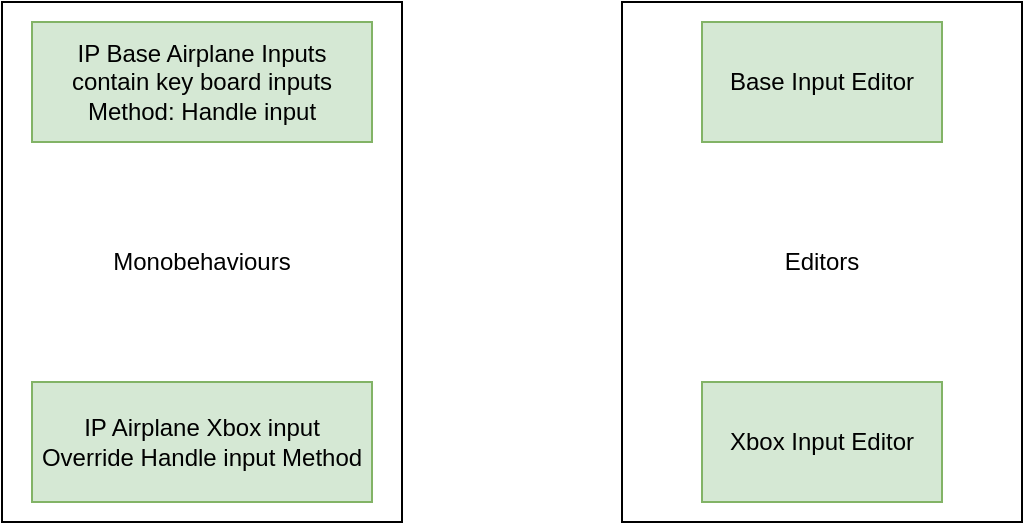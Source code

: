 <mxfile version="13.6.10" type="github">
  <diagram id="UIcYX_llFcmOX13Do89k" name="Page-1">
    <mxGraphModel dx="1102" dy="582" grid="1" gridSize="10" guides="1" tooltips="1" connect="1" arrows="1" fold="1" page="1" pageScale="1" pageWidth="827" pageHeight="1169" math="0" shadow="0">
      <root>
        <mxCell id="0" />
        <mxCell id="1" parent="0" />
        <mxCell id="HueaLsdCbIul2nFoNvsX-7" value="Editors" style="rounded=0;whiteSpace=wrap;html=1;" parent="1" vertex="1">
          <mxGeometry x="468" y="190" width="200" height="260" as="geometry" />
        </mxCell>
        <mxCell id="HueaLsdCbIul2nFoNvsX-6" value="Monobehaviours" style="rounded=0;whiteSpace=wrap;html=1;" parent="1" vertex="1">
          <mxGeometry x="158" y="190" width="200" height="260" as="geometry" />
        </mxCell>
        <mxCell id="HueaLsdCbIul2nFoNvsX-1" value="IP Base Airplane Inputs&lt;br&gt;contain key board inputs&lt;br&gt;Method: Handle input&lt;br&gt;" style="rounded=0;whiteSpace=wrap;html=1;fillColor=#d5e8d4;strokeColor=#82b366;" parent="1" vertex="1">
          <mxGeometry x="173" y="200" width="170" height="60" as="geometry" />
        </mxCell>
        <mxCell id="HueaLsdCbIul2nFoNvsX-3" value="IP Airplane Xbox input&lt;br&gt;Override Handle input Method" style="rounded=0;whiteSpace=wrap;html=1;fillColor=#d5e8d4;strokeColor=#82b366;" parent="1" vertex="1">
          <mxGeometry x="173" y="380" width="170" height="60" as="geometry" />
        </mxCell>
        <mxCell id="HueaLsdCbIul2nFoNvsX-4" value="Base Input Editor" style="rounded=0;whiteSpace=wrap;html=1;fillColor=#d5e8d4;strokeColor=#82b366;" parent="1" vertex="1">
          <mxGeometry x="508" y="200" width="120" height="60" as="geometry" />
        </mxCell>
        <mxCell id="HueaLsdCbIul2nFoNvsX-5" value="Xbox Input Editor" style="rounded=0;whiteSpace=wrap;html=1;fillColor=#d5e8d4;strokeColor=#82b366;" parent="1" vertex="1">
          <mxGeometry x="508" y="380" width="120" height="60" as="geometry" />
        </mxCell>
      </root>
    </mxGraphModel>
  </diagram>
</mxfile>
